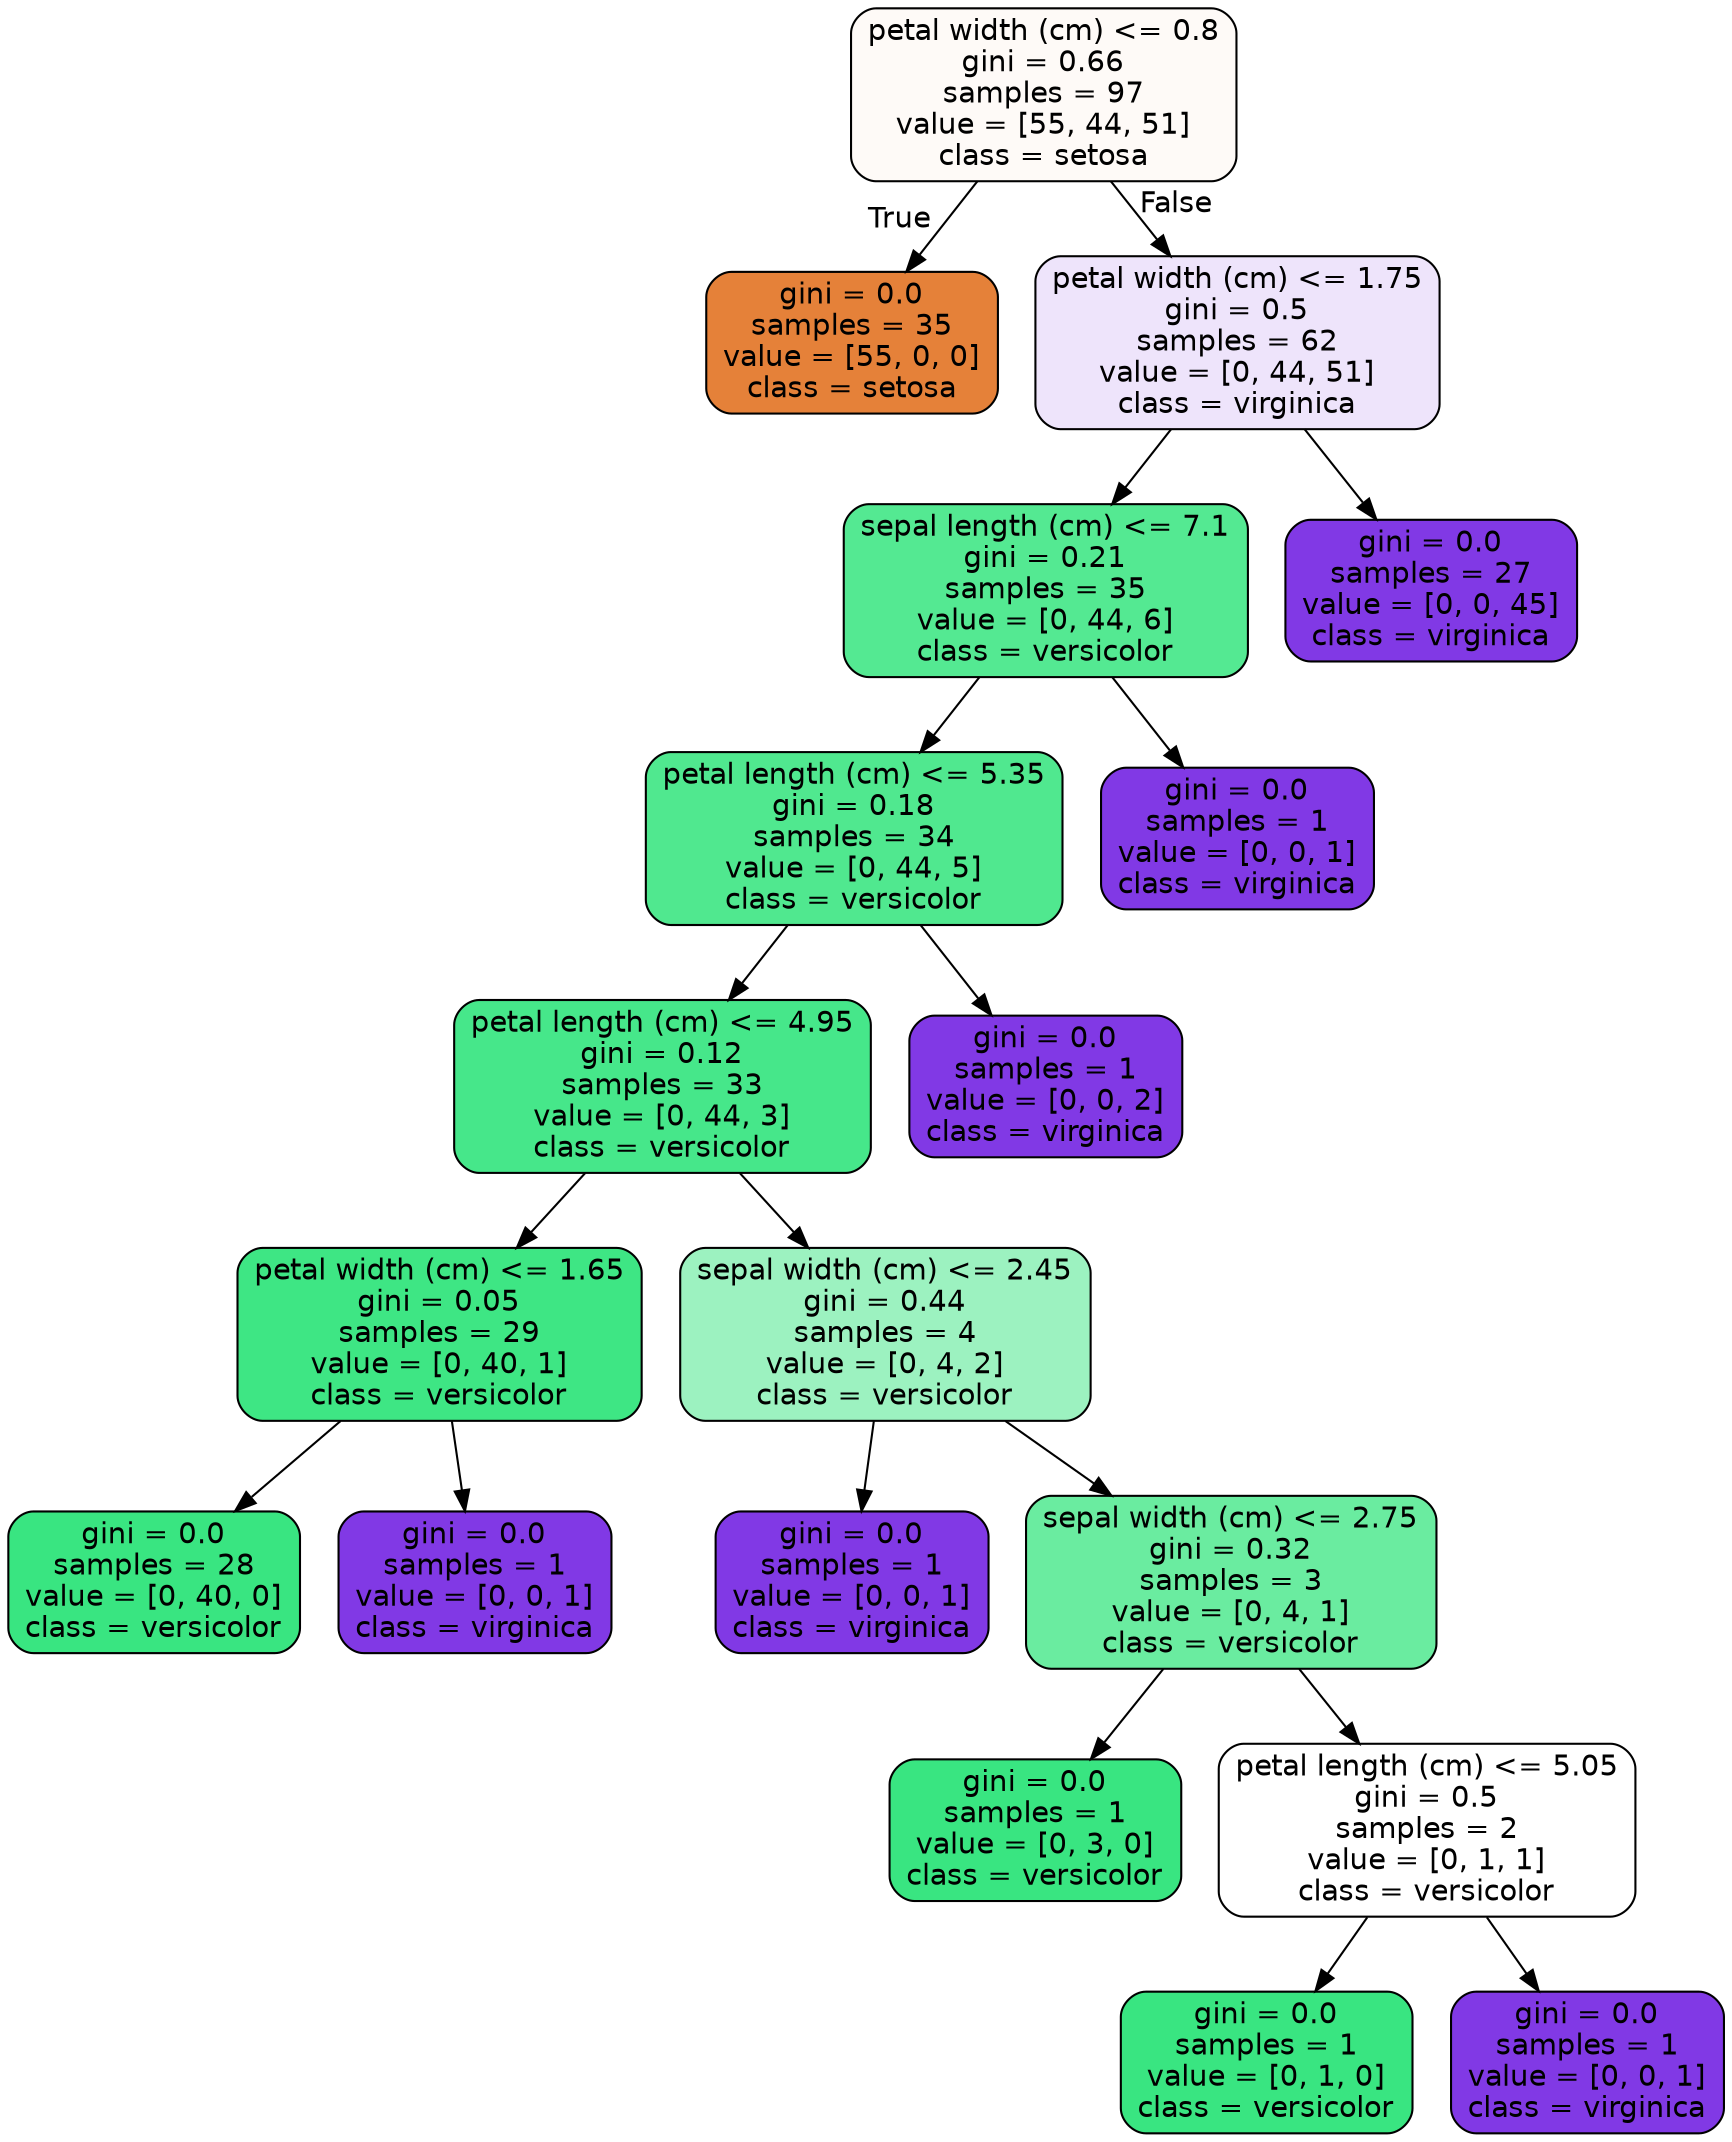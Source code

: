 digraph Tree {
node [shape=box, style="filled, rounded", color="black", fontname=helvetica] ;
edge [fontname=helvetica] ;
0 [label="petal width (cm) <= 0.8\ngini = 0.66\nsamples = 97\nvalue = [55, 44, 51]\nclass = setosa", fillcolor="#fefaf7"] ;
1 [label="gini = 0.0\nsamples = 35\nvalue = [55, 0, 0]\nclass = setosa", fillcolor="#e58139"] ;
0 -> 1 [labeldistance=2.5, labelangle=45, headlabel="True"] ;
2 [label="petal width (cm) <= 1.75\ngini = 0.5\nsamples = 62\nvalue = [0, 44, 51]\nclass = virginica", fillcolor="#eee4fb"] ;
0 -> 2 [labeldistance=2.5, labelangle=-45, headlabel="False"] ;
3 [label="sepal length (cm) <= 7.1\ngini = 0.21\nsamples = 35\nvalue = [0, 44, 6]\nclass = versicolor", fillcolor="#54e992"] ;
2 -> 3 ;
4 [label="petal length (cm) <= 5.35\ngini = 0.18\nsamples = 34\nvalue = [0, 44, 5]\nclass = versicolor", fillcolor="#50e88f"] ;
3 -> 4 ;
5 [label="petal length (cm) <= 4.95\ngini = 0.12\nsamples = 33\nvalue = [0, 44, 3]\nclass = versicolor", fillcolor="#46e78a"] ;
4 -> 5 ;
6 [label="petal width (cm) <= 1.65\ngini = 0.05\nsamples = 29\nvalue = [0, 40, 1]\nclass = versicolor", fillcolor="#3ee684"] ;
5 -> 6 ;
7 [label="gini = 0.0\nsamples = 28\nvalue = [0, 40, 0]\nclass = versicolor", fillcolor="#39e581"] ;
6 -> 7 ;
8 [label="gini = 0.0\nsamples = 1\nvalue = [0, 0, 1]\nclass = virginica", fillcolor="#8139e5"] ;
6 -> 8 ;
9 [label="sepal width (cm) <= 2.45\ngini = 0.44\nsamples = 4\nvalue = [0, 4, 2]\nclass = versicolor", fillcolor="#9cf2c0"] ;
5 -> 9 ;
10 [label="gini = 0.0\nsamples = 1\nvalue = [0, 0, 1]\nclass = virginica", fillcolor="#8139e5"] ;
9 -> 10 ;
11 [label="sepal width (cm) <= 2.75\ngini = 0.32\nsamples = 3\nvalue = [0, 4, 1]\nclass = versicolor", fillcolor="#6aeca0"] ;
9 -> 11 ;
12 [label="gini = 0.0\nsamples = 1\nvalue = [0, 3, 0]\nclass = versicolor", fillcolor="#39e581"] ;
11 -> 12 ;
13 [label="petal length (cm) <= 5.05\ngini = 0.5\nsamples = 2\nvalue = [0, 1, 1]\nclass = versicolor", fillcolor="#ffffff"] ;
11 -> 13 ;
14 [label="gini = 0.0\nsamples = 1\nvalue = [0, 1, 0]\nclass = versicolor", fillcolor="#39e581"] ;
13 -> 14 ;
15 [label="gini = 0.0\nsamples = 1\nvalue = [0, 0, 1]\nclass = virginica", fillcolor="#8139e5"] ;
13 -> 15 ;
16 [label="gini = 0.0\nsamples = 1\nvalue = [0, 0, 2]\nclass = virginica", fillcolor="#8139e5"] ;
4 -> 16 ;
17 [label="gini = 0.0\nsamples = 1\nvalue = [0, 0, 1]\nclass = virginica", fillcolor="#8139e5"] ;
3 -> 17 ;
18 [label="gini = 0.0\nsamples = 27\nvalue = [0, 0, 45]\nclass = virginica", fillcolor="#8139e5"] ;
2 -> 18 ;
}